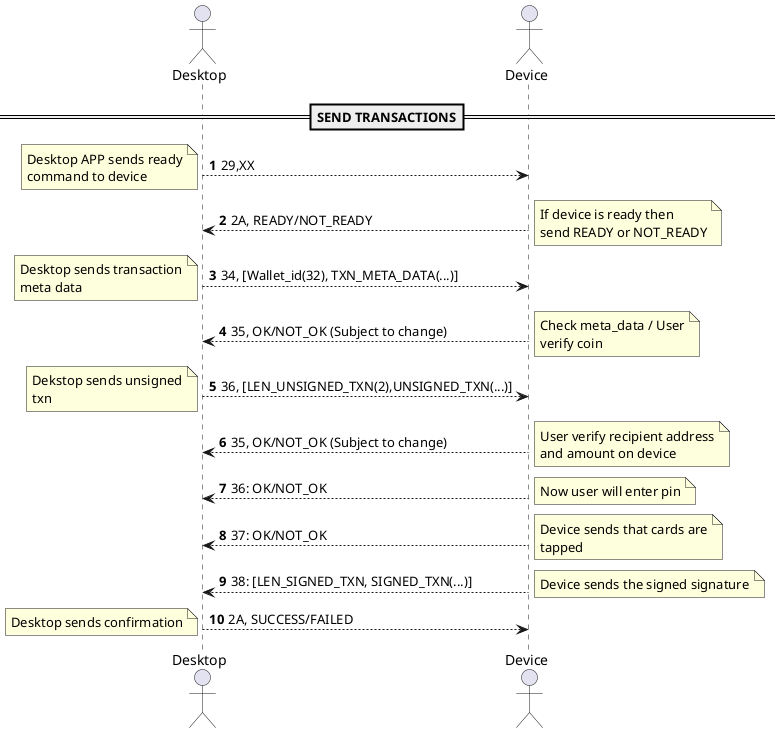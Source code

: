 @startuml
autonumber
actor Desktop
actor Device

==SEND TRANSACTIONS==

autonumber
Desktop-->Device: 29,XX
note Left: Desktop APP sends ready\ncommand to device

Device-->Desktop: 2A, READY/NOT_READY
note Right: If device is ready then\nsend READY or NOT_READY

Desktop-->Device: 34, [Wallet_id(32), TXN_META_DATA(...)]
note Left: Desktop sends transaction\nmeta data

Device-->Desktop: 35, OK/NOT_OK (Subject to change)
note Right: Check meta_data / User\nverify coin

Desktop-->Device: 36, [LEN_UNSIGNED_TXN(2),UNSIGNED_TXN(...)]
note Left: Dekstop sends unsigned\ntxn

Device-->Desktop: 35, OK/NOT_OK (Subject to change)
note Right: User verify recipient address\nand amount on device

Device-->Desktop: 36: OK/NOT_OK
note Right: Now user will enter pin

Device-->Desktop: 37: OK/NOT_OK
note Right: Device sends that cards are\ntapped

Device-->Desktop: 38: [LEN_SIGNED_TXN, SIGNED_TXN(...)]
note Right: Device sends the signed signature

Desktop-->Device: 2A, SUCCESS/FAILED
note Left: Desktop sends confirmation

@enduml